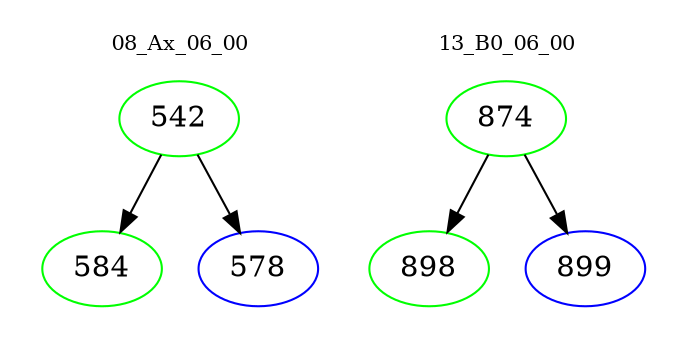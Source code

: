 digraph{
subgraph cluster_0 {
color = white
label = "08_Ax_06_00";
fontsize=10;
T0_542 [label="542", color="green"]
T0_542 -> T0_584 [color="black"]
T0_584 [label="584", color="green"]
T0_542 -> T0_578 [color="black"]
T0_578 [label="578", color="blue"]
}
subgraph cluster_1 {
color = white
label = "13_B0_06_00";
fontsize=10;
T1_874 [label="874", color="green"]
T1_874 -> T1_898 [color="black"]
T1_898 [label="898", color="green"]
T1_874 -> T1_899 [color="black"]
T1_899 [label="899", color="blue"]
}
}
